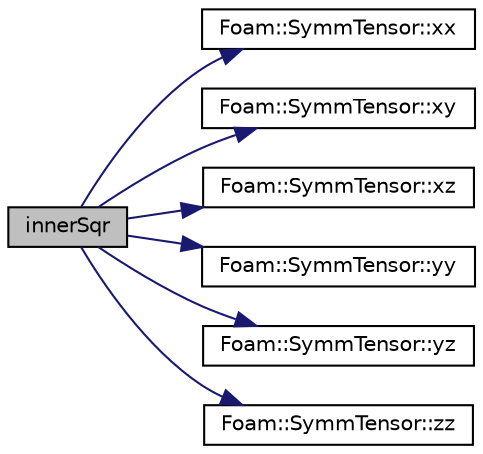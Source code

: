 digraph "innerSqr"
{
  bgcolor="transparent";
  edge [fontname="Helvetica",fontsize="10",labelfontname="Helvetica",labelfontsize="10"];
  node [fontname="Helvetica",fontsize="10",shape=record];
  rankdir="LR";
  Node1 [label="innerSqr",height=0.2,width=0.4,color="black", fillcolor="grey75", style="filled", fontcolor="black"];
  Node1 -> Node2 [color="midnightblue",fontsize="10",style="solid",fontname="Helvetica"];
  Node2 [label="Foam::SymmTensor::xx",height=0.2,width=0.4,color="black",URL="$a02611.html#adefeff2f0e457c0e62a5e9d1292e3569"];
  Node1 -> Node3 [color="midnightblue",fontsize="10",style="solid",fontname="Helvetica"];
  Node3 [label="Foam::SymmTensor::xy",height=0.2,width=0.4,color="black",URL="$a02611.html#a9eba447e6738c78e6b0694c15b09236e"];
  Node1 -> Node4 [color="midnightblue",fontsize="10",style="solid",fontname="Helvetica"];
  Node4 [label="Foam::SymmTensor::xz",height=0.2,width=0.4,color="black",URL="$a02611.html#a217bb40fe6bbc4fd0d1f61fb1585d47e"];
  Node1 -> Node5 [color="midnightblue",fontsize="10",style="solid",fontname="Helvetica"];
  Node5 [label="Foam::SymmTensor::yy",height=0.2,width=0.4,color="black",URL="$a02611.html#a1fabd792063b2f2c0c53693512a5baeb"];
  Node1 -> Node6 [color="midnightblue",fontsize="10",style="solid",fontname="Helvetica"];
  Node6 [label="Foam::SymmTensor::yz",height=0.2,width=0.4,color="black",URL="$a02611.html#aded7c943a25c96a9b28f63116b1060c8"];
  Node1 -> Node7 [color="midnightblue",fontsize="10",style="solid",fontname="Helvetica"];
  Node7 [label="Foam::SymmTensor::zz",height=0.2,width=0.4,color="black",URL="$a02611.html#ad557e07a1361f2a9875b25deead0beb8"];
}
